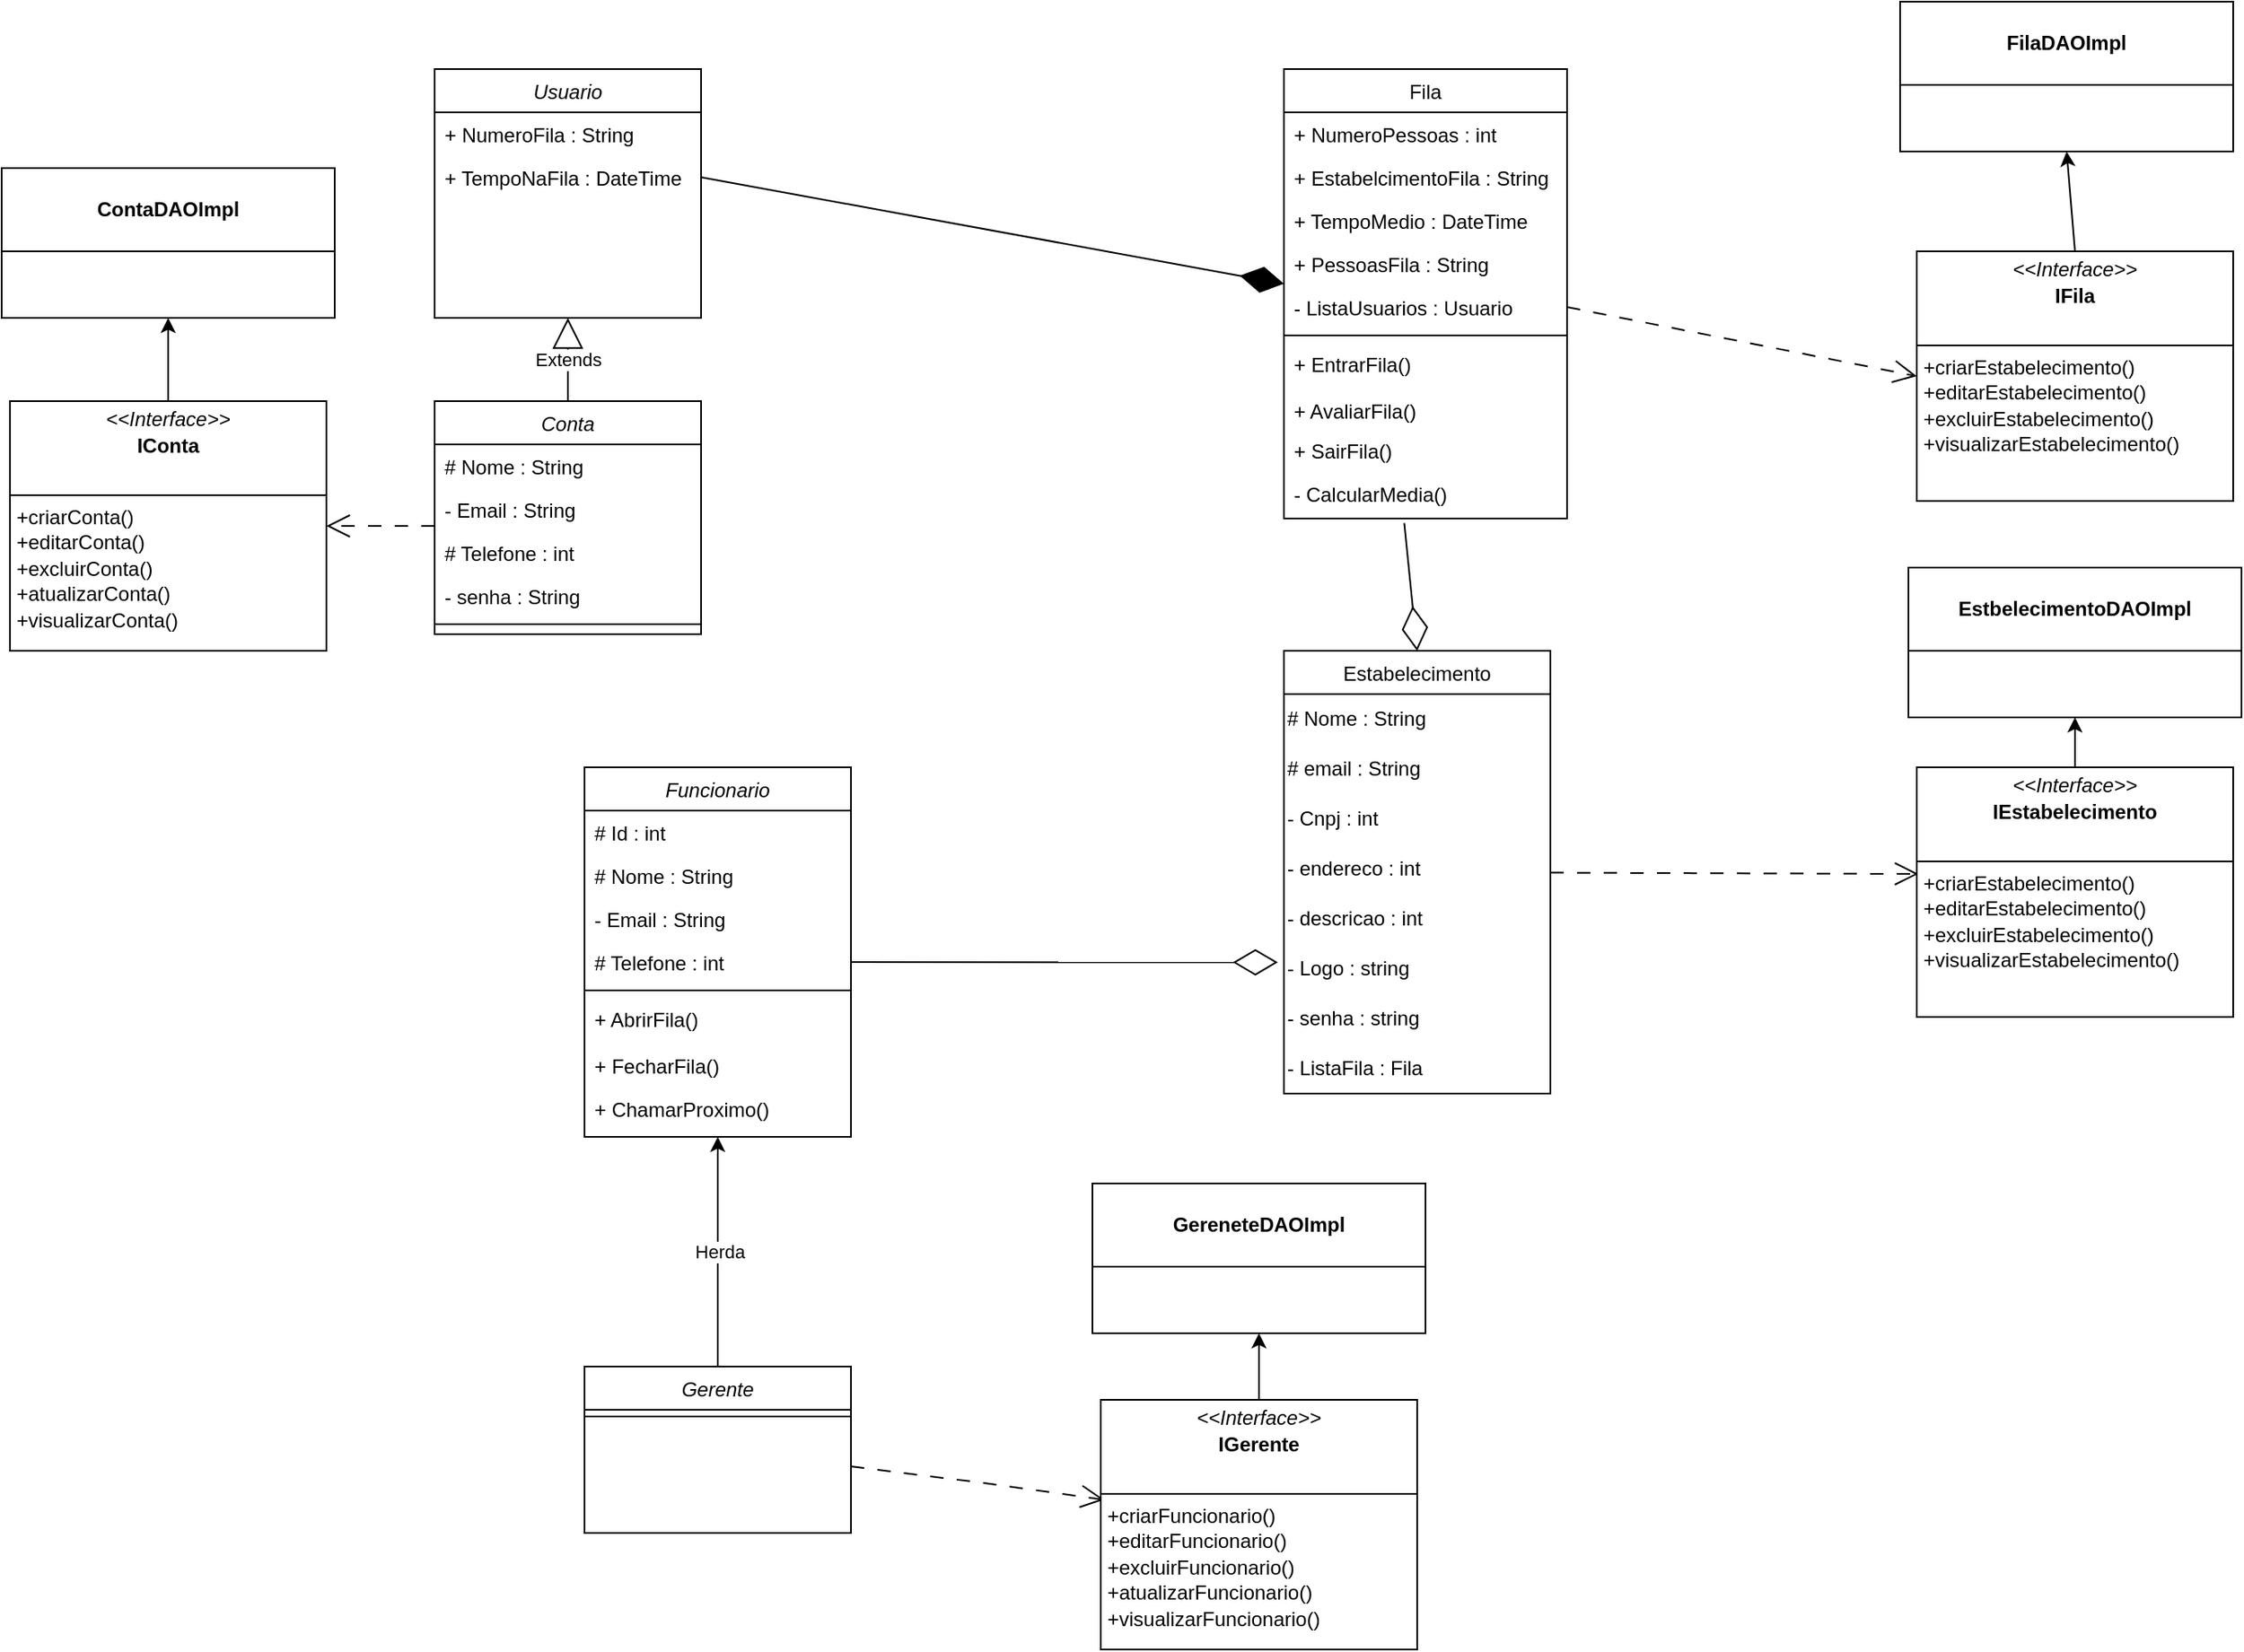 <mxfile version="24.7.12">
  <diagram id="C5RBs43oDa-KdzZeNtuy" name="Page-1">
    <mxGraphModel dx="2754" dy="543" grid="1" gridSize="10" guides="1" tooltips="1" connect="1" arrows="1" fold="1" page="1" pageScale="1" pageWidth="1654" pageHeight="2336" math="0" shadow="0">
      <root>
        <mxCell id="WIyWlLk6GJQsqaUBKTNV-0" />
        <mxCell id="WIyWlLk6GJQsqaUBKTNV-1" parent="WIyWlLk6GJQsqaUBKTNV-0" />
        <mxCell id="zkfFHV4jXpPFQw0GAbJ--0" value="Usuario" style="swimlane;fontStyle=2;align=center;verticalAlign=top;childLayout=stackLayout;horizontal=1;startSize=26;horizontalStack=0;resizeParent=1;resizeLast=0;collapsible=1;marginBottom=0;rounded=0;shadow=0;strokeWidth=1;" parent="WIyWlLk6GJQsqaUBKTNV-1" vertex="1">
          <mxGeometry x="40" y="50.5" width="160" height="149.5" as="geometry">
            <mxRectangle x="230" y="140" width="160" height="26" as="alternateBounds" />
          </mxGeometry>
        </mxCell>
        <mxCell id="zkfFHV4jXpPFQw0GAbJ--3" value="+ NumeroFila : String" style="text;align=left;verticalAlign=top;spacingLeft=4;spacingRight=4;overflow=hidden;rotatable=0;points=[[0,0.5],[1,0.5]];portConstraint=eastwest;rounded=0;shadow=0;html=0;" parent="zkfFHV4jXpPFQw0GAbJ--0" vertex="1">
          <mxGeometry y="26" width="160" height="26" as="geometry" />
        </mxCell>
        <mxCell id="OesuPlGBDJVTXgy9u66--10" value="+ TempoNaFila : DateTime" style="text;align=left;verticalAlign=top;spacingLeft=4;spacingRight=4;overflow=hidden;rotatable=0;points=[[0,0.5],[1,0.5]];portConstraint=eastwest;rounded=0;shadow=0;html=0;" parent="zkfFHV4jXpPFQw0GAbJ--0" vertex="1">
          <mxGeometry y="52" width="160" height="26" as="geometry" />
        </mxCell>
        <mxCell id="zkfFHV4jXpPFQw0GAbJ--13" value="Estabelecimento" style="swimlane;fontStyle=0;align=center;verticalAlign=top;childLayout=stackLayout;horizontal=1;startSize=26;horizontalStack=0;resizeParent=1;resizeLast=0;collapsible=1;marginBottom=0;rounded=0;shadow=0;strokeWidth=1;" parent="WIyWlLk6GJQsqaUBKTNV-1" vertex="1">
          <mxGeometry x="550" y="400" width="160" height="266" as="geometry">
            <mxRectangle x="460" y="428" width="170" height="26" as="alternateBounds" />
          </mxGeometry>
        </mxCell>
        <mxCell id="OxZJfz9U__2TdvTZLfFU-8" value="# Nome : String" style="text;html=1;align=left;verticalAlign=middle;resizable=0;points=[];autosize=1;strokeColor=none;fillColor=none;" parent="zkfFHV4jXpPFQw0GAbJ--13" vertex="1">
          <mxGeometry y="26" width="160" height="30" as="geometry" />
        </mxCell>
        <mxCell id="OesuPlGBDJVTXgy9u66--11" value="# email : String" style="text;html=1;align=left;verticalAlign=middle;resizable=0;points=[];autosize=1;strokeColor=none;fillColor=none;" parent="zkfFHV4jXpPFQw0GAbJ--13" vertex="1">
          <mxGeometry y="56" width="160" height="30" as="geometry" />
        </mxCell>
        <mxCell id="OxZJfz9U__2TdvTZLfFU-9" value="- Cnpj : int&amp;nbsp;" style="text;html=1;align=left;verticalAlign=middle;resizable=0;points=[];autosize=1;strokeColor=none;fillColor=none;" parent="zkfFHV4jXpPFQw0GAbJ--13" vertex="1">
          <mxGeometry y="86" width="160" height="30" as="geometry" />
        </mxCell>
        <mxCell id="OesuPlGBDJVTXgy9u66--12" value="- endereco : int&amp;nbsp;" style="text;html=1;align=left;verticalAlign=middle;resizable=0;points=[];autosize=1;strokeColor=none;fillColor=none;" parent="zkfFHV4jXpPFQw0GAbJ--13" vertex="1">
          <mxGeometry y="116" width="160" height="30" as="geometry" />
        </mxCell>
        <mxCell id="OesuPlGBDJVTXgy9u66--13" value="- descricao : int&amp;nbsp;" style="text;html=1;align=left;verticalAlign=middle;resizable=0;points=[];autosize=1;strokeColor=none;fillColor=none;" parent="zkfFHV4jXpPFQw0GAbJ--13" vertex="1">
          <mxGeometry y="146" width="160" height="30" as="geometry" />
        </mxCell>
        <mxCell id="On1VSX9t7UI9MAVcBXqq-23" value="- Logo : string&amp;nbsp;" style="text;html=1;align=left;verticalAlign=middle;resizable=0;points=[];autosize=1;strokeColor=none;fillColor=none;" parent="zkfFHV4jXpPFQw0GAbJ--13" vertex="1">
          <mxGeometry y="176" width="160" height="30" as="geometry" />
        </mxCell>
        <mxCell id="OesuPlGBDJVTXgy9u66--14" value="- senha : string&amp;nbsp;" style="text;html=1;align=left;verticalAlign=middle;resizable=0;points=[];autosize=1;strokeColor=none;fillColor=none;" parent="zkfFHV4jXpPFQw0GAbJ--13" vertex="1">
          <mxGeometry y="206" width="160" height="30" as="geometry" />
        </mxCell>
        <mxCell id="ripalVxp7wWvwYJBBbgD-6" value="- ListaFila : Fila" style="text;html=1;align=left;verticalAlign=middle;resizable=0;points=[];autosize=1;strokeColor=none;fillColor=none;" parent="zkfFHV4jXpPFQw0GAbJ--13" vertex="1">
          <mxGeometry y="236" width="160" height="30" as="geometry" />
        </mxCell>
        <mxCell id="zkfFHV4jXpPFQw0GAbJ--17" value="Fila" style="swimlane;fontStyle=0;align=center;verticalAlign=top;childLayout=stackLayout;horizontal=1;startSize=26;horizontalStack=0;resizeParent=1;resizeLast=0;collapsible=1;marginBottom=0;rounded=0;shadow=0;strokeWidth=1;" parent="WIyWlLk6GJQsqaUBKTNV-1" vertex="1">
          <mxGeometry x="550" y="50.5" width="170" height="270" as="geometry">
            <mxRectangle x="550" y="140" width="160" height="26" as="alternateBounds" />
          </mxGeometry>
        </mxCell>
        <mxCell id="zkfFHV4jXpPFQw0GAbJ--18" value="+ NumeroPessoas : int" style="text;align=left;verticalAlign=top;spacingLeft=4;spacingRight=4;overflow=hidden;rotatable=0;points=[[0,0.5],[1,0.5]];portConstraint=eastwest;" parent="zkfFHV4jXpPFQw0GAbJ--17" vertex="1">
          <mxGeometry y="26" width="170" height="26" as="geometry" />
        </mxCell>
        <mxCell id="zkfFHV4jXpPFQw0GAbJ--19" value="+ EstabelcimentoFila : String" style="text;align=left;verticalAlign=top;spacingLeft=4;spacingRight=4;overflow=hidden;rotatable=0;points=[[0,0.5],[1,0.5]];portConstraint=eastwest;rounded=0;shadow=0;html=0;" parent="zkfFHV4jXpPFQw0GAbJ--17" vertex="1">
          <mxGeometry y="52" width="170" height="26" as="geometry" />
        </mxCell>
        <mxCell id="zkfFHV4jXpPFQw0GAbJ--20" value="+ TempoMedio : DateTime" style="text;align=left;verticalAlign=top;spacingLeft=4;spacingRight=4;overflow=hidden;rotatable=0;points=[[0,0.5],[1,0.5]];portConstraint=eastwest;rounded=0;shadow=0;html=0;" parent="zkfFHV4jXpPFQw0GAbJ--17" vertex="1">
          <mxGeometry y="78" width="170" height="26" as="geometry" />
        </mxCell>
        <mxCell id="zkfFHV4jXpPFQw0GAbJ--21" value="+ PessoasFila : String" style="text;align=left;verticalAlign=top;spacingLeft=4;spacingRight=4;overflow=hidden;rotatable=0;points=[[0,0.5],[1,0.5]];portConstraint=eastwest;rounded=0;shadow=0;html=0;" parent="zkfFHV4jXpPFQw0GAbJ--17" vertex="1">
          <mxGeometry y="104" width="170" height="26" as="geometry" />
        </mxCell>
        <mxCell id="ripalVxp7wWvwYJBBbgD-1" value="- ListaUsuarios : Usuario" style="text;align=left;verticalAlign=top;spacingLeft=4;spacingRight=4;overflow=hidden;rotatable=0;points=[[0,0.5],[1,0.5]];portConstraint=eastwest;rounded=0;shadow=0;html=0;" parent="zkfFHV4jXpPFQw0GAbJ--17" vertex="1">
          <mxGeometry y="130" width="170" height="26" as="geometry" />
        </mxCell>
        <mxCell id="OxZJfz9U__2TdvTZLfFU-6" value="" style="line;html=1;strokeWidth=1;align=left;verticalAlign=middle;spacingTop=-1;spacingLeft=3;spacingRight=3;rotatable=0;labelPosition=right;points=[];portConstraint=eastwest;" parent="zkfFHV4jXpPFQw0GAbJ--17" vertex="1">
          <mxGeometry y="156" width="170" height="8" as="geometry" />
        </mxCell>
        <mxCell id="On1VSX9t7UI9MAVcBXqq-22" value="+ EntrarFila()" style="text;align=left;verticalAlign=top;spacingLeft=4;spacingRight=4;overflow=hidden;rotatable=0;points=[[0,0.5],[1,0.5]];portConstraint=eastwest;" parent="zkfFHV4jXpPFQw0GAbJ--17" vertex="1">
          <mxGeometry y="164" width="170" height="28" as="geometry" />
        </mxCell>
        <mxCell id="OxZJfz9U__2TdvTZLfFU-2" value="+ AvaliarFila()" style="text;align=left;verticalAlign=top;spacingLeft=4;spacingRight=4;overflow=hidden;rotatable=0;points=[[0,0.5],[1,0.5]];portConstraint=eastwest;rounded=0;shadow=0;html=0;" parent="zkfFHV4jXpPFQw0GAbJ--17" vertex="1">
          <mxGeometry y="192" width="170" height="24" as="geometry" />
        </mxCell>
        <mxCell id="OxZJfz9U__2TdvTZLfFU-1" value="+ SairFila()" style="text;align=left;verticalAlign=top;spacingLeft=4;spacingRight=4;overflow=hidden;rotatable=0;points=[[0,0.5],[1,0.5]];portConstraint=eastwest;rounded=0;shadow=0;html=0;" parent="zkfFHV4jXpPFQw0GAbJ--17" vertex="1">
          <mxGeometry y="216" width="170" height="26" as="geometry" />
        </mxCell>
        <mxCell id="OxZJfz9U__2TdvTZLfFU-7" value="- CalcularMedia()" style="text;align=left;verticalAlign=top;spacingLeft=4;spacingRight=4;overflow=hidden;rotatable=0;points=[[0,0.5],[1,0.5]];portConstraint=eastwest;" parent="zkfFHV4jXpPFQw0GAbJ--17" vertex="1">
          <mxGeometry y="242" width="170" height="28" as="geometry" />
        </mxCell>
        <mxCell id="On1VSX9t7UI9MAVcBXqq-0" value="Funcionario" style="swimlane;fontStyle=2;align=center;verticalAlign=top;childLayout=stackLayout;horizontal=1;startSize=26;horizontalStack=0;resizeParent=1;resizeLast=0;collapsible=1;marginBottom=0;rounded=0;shadow=0;strokeWidth=1;" parent="WIyWlLk6GJQsqaUBKTNV-1" vertex="1">
          <mxGeometry x="130" y="470" width="160" height="222" as="geometry">
            <mxRectangle x="230" y="140" width="160" height="26" as="alternateBounds" />
          </mxGeometry>
        </mxCell>
        <mxCell id="On1VSX9t7UI9MAVcBXqq-10" value="# Id : int" style="text;align=left;verticalAlign=top;spacingLeft=4;spacingRight=4;overflow=hidden;rotatable=0;points=[[0,0.5],[1,0.5]];portConstraint=eastwest;rounded=0;shadow=0;html=0;" parent="On1VSX9t7UI9MAVcBXqq-0" vertex="1">
          <mxGeometry y="26" width="160" height="26" as="geometry" />
        </mxCell>
        <mxCell id="On1VSX9t7UI9MAVcBXqq-1" value="# Nome : String" style="text;align=left;verticalAlign=top;spacingLeft=4;spacingRight=4;overflow=hidden;rotatable=0;points=[[0,0.5],[1,0.5]];portConstraint=eastwest;" parent="On1VSX9t7UI9MAVcBXqq-0" vertex="1">
          <mxGeometry y="52" width="160" height="26" as="geometry" />
        </mxCell>
        <mxCell id="On1VSX9t7UI9MAVcBXqq-2" value="- Email : String" style="text;align=left;verticalAlign=top;spacingLeft=4;spacingRight=4;overflow=hidden;rotatable=0;points=[[0,0.5],[1,0.5]];portConstraint=eastwest;rounded=0;shadow=0;html=0;" parent="On1VSX9t7UI9MAVcBXqq-0" vertex="1">
          <mxGeometry y="78" width="160" height="26" as="geometry" />
        </mxCell>
        <mxCell id="On1VSX9t7UI9MAVcBXqq-4" value="# Telefone : int" style="text;align=left;verticalAlign=top;spacingLeft=4;spacingRight=4;overflow=hidden;rotatable=0;points=[[0,0.5],[1,0.5]];portConstraint=eastwest;rounded=0;shadow=0;html=0;" parent="On1VSX9t7UI9MAVcBXqq-0" vertex="1">
          <mxGeometry y="104" width="160" height="26" as="geometry" />
        </mxCell>
        <mxCell id="On1VSX9t7UI9MAVcBXqq-5" value="" style="line;html=1;strokeWidth=1;align=left;verticalAlign=middle;spacingTop=-1;spacingLeft=3;spacingRight=3;rotatable=0;labelPosition=right;points=[];portConstraint=eastwest;" parent="On1VSX9t7UI9MAVcBXqq-0" vertex="1">
          <mxGeometry y="130" width="160" height="8" as="geometry" />
        </mxCell>
        <mxCell id="On1VSX9t7UI9MAVcBXqq-6" value="+ AbrirFila()" style="text;align=left;verticalAlign=top;spacingLeft=4;spacingRight=4;overflow=hidden;rotatable=0;points=[[0,0.5],[1,0.5]];portConstraint=eastwest;" parent="On1VSX9t7UI9MAVcBXqq-0" vertex="1">
          <mxGeometry y="138" width="160" height="28" as="geometry" />
        </mxCell>
        <mxCell id="On1VSX9t7UI9MAVcBXqq-7" value="+ FecharFila()" style="text;align=left;verticalAlign=top;spacingLeft=4;spacingRight=4;overflow=hidden;rotatable=0;points=[[0,0.5],[1,0.5]];portConstraint=eastwest;rounded=0;shadow=0;html=0;" parent="On1VSX9t7UI9MAVcBXqq-0" vertex="1">
          <mxGeometry y="166" width="160" height="26" as="geometry" />
        </mxCell>
        <mxCell id="On1VSX9t7UI9MAVcBXqq-8" value="+ ChamarProximo()" style="text;align=left;verticalAlign=top;spacingLeft=4;spacingRight=4;overflow=hidden;rotatable=0;points=[[0,0.5],[1,0.5]];portConstraint=eastwest;rounded=0;shadow=0;html=0;" parent="On1VSX9t7UI9MAVcBXqq-0" vertex="1">
          <mxGeometry y="192" width="160" height="24" as="geometry" />
        </mxCell>
        <mxCell id="On1VSX9t7UI9MAVcBXqq-11" value="Gerente" style="swimlane;fontStyle=2;align=center;verticalAlign=top;childLayout=stackLayout;horizontal=1;startSize=26;horizontalStack=0;resizeParent=1;resizeLast=0;collapsible=1;marginBottom=0;rounded=0;shadow=0;strokeWidth=1;" parent="WIyWlLk6GJQsqaUBKTNV-1" vertex="1">
          <mxGeometry x="130" y="830" width="160" height="100" as="geometry">
            <mxRectangle x="230" y="140" width="160" height="26" as="alternateBounds" />
          </mxGeometry>
        </mxCell>
        <mxCell id="On1VSX9t7UI9MAVcBXqq-16" value="" style="line;html=1;strokeWidth=1;align=left;verticalAlign=middle;spacingTop=-1;spacingLeft=3;spacingRight=3;rotatable=0;labelPosition=right;points=[];portConstraint=eastwest;" parent="On1VSX9t7UI9MAVcBXqq-11" vertex="1">
          <mxGeometry y="26" width="160" height="8" as="geometry" />
        </mxCell>
        <mxCell id="On1VSX9t7UI9MAVcBXqq-20" value="" style="endArrow=classic;html=1;rounded=0;entryX=0.5;entryY=1;entryDx=0;entryDy=0;" parent="WIyWlLk6GJQsqaUBKTNV-1" source="On1VSX9t7UI9MAVcBXqq-11" target="On1VSX9t7UI9MAVcBXqq-0" edge="1">
          <mxGeometry width="50" height="50" relative="1" as="geometry">
            <mxPoint x="410" y="840" as="sourcePoint" />
            <mxPoint x="460" y="790" as="targetPoint" />
          </mxGeometry>
        </mxCell>
        <mxCell id="On1VSX9t7UI9MAVcBXqq-21" value="Herda" style="edgeLabel;html=1;align=center;verticalAlign=middle;resizable=0;points=[];" parent="On1VSX9t7UI9MAVcBXqq-20" vertex="1" connectable="0">
          <mxGeometry x="0.003" y="-1" relative="1" as="geometry">
            <mxPoint as="offset" />
          </mxGeometry>
        </mxCell>
        <mxCell id="jVjZhrkkTO59GXkHHRrO-0" value="Conta" style="swimlane;fontStyle=2;align=center;verticalAlign=top;childLayout=stackLayout;horizontal=1;startSize=26;horizontalStack=0;resizeParent=1;resizeLast=0;collapsible=1;marginBottom=0;rounded=0;shadow=0;strokeWidth=1;" parent="WIyWlLk6GJQsqaUBKTNV-1" vertex="1">
          <mxGeometry x="40" y="250" width="160" height="140" as="geometry">
            <mxRectangle x="230" y="140" width="160" height="26" as="alternateBounds" />
          </mxGeometry>
        </mxCell>
        <mxCell id="jVjZhrkkTO59GXkHHRrO-1" value="# Nome : String" style="text;align=left;verticalAlign=top;spacingLeft=4;spacingRight=4;overflow=hidden;rotatable=0;points=[[0,0.5],[1,0.5]];portConstraint=eastwest;" parent="jVjZhrkkTO59GXkHHRrO-0" vertex="1">
          <mxGeometry y="26" width="160" height="26" as="geometry" />
        </mxCell>
        <mxCell id="jVjZhrkkTO59GXkHHRrO-2" value="- Email : String" style="text;align=left;verticalAlign=top;spacingLeft=4;spacingRight=4;overflow=hidden;rotatable=0;points=[[0,0.5],[1,0.5]];portConstraint=eastwest;rounded=0;shadow=0;html=0;" parent="jVjZhrkkTO59GXkHHRrO-0" vertex="1">
          <mxGeometry y="52" width="160" height="26" as="geometry" />
        </mxCell>
        <mxCell id="jVjZhrkkTO59GXkHHRrO-4" value="# Telefone : int" style="text;align=left;verticalAlign=top;spacingLeft=4;spacingRight=4;overflow=hidden;rotatable=0;points=[[0,0.5],[1,0.5]];portConstraint=eastwest;rounded=0;shadow=0;html=0;" parent="jVjZhrkkTO59GXkHHRrO-0" vertex="1">
          <mxGeometry y="78" width="160" height="26" as="geometry" />
        </mxCell>
        <mxCell id="OesuPlGBDJVTXgy9u66--15" value="- senha : String" style="text;align=left;verticalAlign=top;spacingLeft=4;spacingRight=4;overflow=hidden;rotatable=0;points=[[0,0.5],[1,0.5]];portConstraint=eastwest;rounded=0;shadow=0;html=0;" parent="jVjZhrkkTO59GXkHHRrO-0" vertex="1">
          <mxGeometry y="104" width="160" height="26" as="geometry" />
        </mxCell>
        <mxCell id="jVjZhrkkTO59GXkHHRrO-5" value="" style="line;html=1;strokeWidth=1;align=left;verticalAlign=middle;spacingTop=-1;spacingLeft=3;spacingRight=3;rotatable=0;labelPosition=right;points=[];portConstraint=eastwest;" parent="jVjZhrkkTO59GXkHHRrO-0" vertex="1">
          <mxGeometry y="130" width="160" height="8" as="geometry" />
        </mxCell>
        <mxCell id="ripalVxp7wWvwYJBBbgD-0" value="" style="endArrow=diamondThin;endFill=1;endSize=24;html=1;rounded=0;entryX=0;entryY=0.962;entryDx=0;entryDy=0;entryPerimeter=0;exitX=1;exitY=0.5;exitDx=0;exitDy=0;" parent="WIyWlLk6GJQsqaUBKTNV-1" source="OesuPlGBDJVTXgy9u66--10" target="zkfFHV4jXpPFQw0GAbJ--21" edge="1">
          <mxGeometry width="160" relative="1" as="geometry">
            <mxPoint x="190" y="110" as="sourcePoint" />
            <mxPoint x="480" y="240" as="targetPoint" />
          </mxGeometry>
        </mxCell>
        <mxCell id="ripalVxp7wWvwYJBBbgD-2" value="" style="endArrow=diamondThin;endFill=0;endSize=24;html=1;rounded=0;exitX=0.425;exitY=1.098;exitDx=0;exitDy=0;exitPerimeter=0;entryX=0.5;entryY=0;entryDx=0;entryDy=0;" parent="WIyWlLk6GJQsqaUBKTNV-1" source="OxZJfz9U__2TdvTZLfFU-7" target="zkfFHV4jXpPFQw0GAbJ--13" edge="1">
          <mxGeometry width="160" relative="1" as="geometry">
            <mxPoint x="320" y="340" as="sourcePoint" />
            <mxPoint x="638.321" y="408" as="targetPoint" />
          </mxGeometry>
        </mxCell>
        <mxCell id="ripalVxp7wWvwYJBBbgD-4" value="" style="endArrow=diamondThin;endFill=0;endSize=24;html=1;rounded=0;entryX=-0.023;entryY=0.372;entryDx=0;entryDy=0;entryPerimeter=0;exitX=1;exitY=0.5;exitDx=0;exitDy=0;" parent="WIyWlLk6GJQsqaUBKTNV-1" source="On1VSX9t7UI9MAVcBXqq-4" target="On1VSX9t7UI9MAVcBXqq-23" edge="1">
          <mxGeometry width="160" relative="1" as="geometry">
            <mxPoint x="320" y="340" as="sourcePoint" />
            <mxPoint x="480" y="340" as="targetPoint" />
          </mxGeometry>
        </mxCell>
        <mxCell id="ripalVxp7wWvwYJBBbgD-5" value="Extends" style="endArrow=block;endSize=16;endFill=0;html=1;rounded=0;exitX=0.5;exitY=0;exitDx=0;exitDy=0;entryX=0.5;entryY=1;entryDx=0;entryDy=0;" parent="WIyWlLk6GJQsqaUBKTNV-1" source="jVjZhrkkTO59GXkHHRrO-0" target="zkfFHV4jXpPFQw0GAbJ--0" edge="1">
          <mxGeometry width="160" relative="1" as="geometry">
            <mxPoint x="320" y="210" as="sourcePoint" />
            <mxPoint x="100" y="180" as="targetPoint" />
          </mxGeometry>
        </mxCell>
        <mxCell id="ugcQW6gwYXr4OQDN5RNC-0" value="" style="endArrow=open;html=1;rounded=0;dashed=1;dashPattern=8 8;endFill=0;strokeWidth=1;endSize=12;entryX=0.005;entryY=0.427;entryDx=0;entryDy=0;entryPerimeter=0;" parent="WIyWlLk6GJQsqaUBKTNV-1" source="zkfFHV4jXpPFQw0GAbJ--13" target="OesuPlGBDJVTXgy9u66--1" edge="1">
          <mxGeometry width="50" height="50" relative="1" as="geometry">
            <mxPoint x="590" y="530" as="sourcePoint" />
            <mxPoint x="980" y="474.659" as="targetPoint" />
          </mxGeometry>
        </mxCell>
        <mxCell id="ugcQW6gwYXr4OQDN5RNC-9" value="EstbelecimentoDAOImpl" style="swimlane;whiteSpace=wrap;html=1;startSize=50;" parent="WIyWlLk6GJQsqaUBKTNV-1" vertex="1">
          <mxGeometry x="925" y="350" width="200" height="90" as="geometry" />
        </mxCell>
        <mxCell id="ugcQW6gwYXr4OQDN5RNC-10" value="" style="endArrow=classic;html=1;rounded=0;exitX=0.5;exitY=0;exitDx=0;exitDy=0;" parent="WIyWlLk6GJQsqaUBKTNV-1" source="OesuPlGBDJVTXgy9u66--1" target="ugcQW6gwYXr4OQDN5RNC-9" edge="1">
          <mxGeometry width="50" height="50" relative="1" as="geometry">
            <mxPoint x="1088.741" y="320" as="sourcePoint" />
            <mxPoint x="630" y="390" as="targetPoint" />
          </mxGeometry>
        </mxCell>
        <mxCell id="ugcQW6gwYXr4OQDN5RNC-40" value="" style="endArrow=open;html=1;rounded=0;dashed=1;dashPattern=8 8;endFill=0;strokeWidth=1;endSize=12;entryX=0.011;entryY=0.4;entryDx=0;entryDy=0;entryPerimeter=0;" parent="WIyWlLk6GJQsqaUBKTNV-1" source="On1VSX9t7UI9MAVcBXqq-11" target="OesuPlGBDJVTXgy9u66--0" edge="1">
          <mxGeometry width="50" height="50" relative="1" as="geometry">
            <mxPoint x="730" y="518" as="sourcePoint" />
            <mxPoint x="430" y="912.836" as="targetPoint" />
            <Array as="points">
              <mxPoint x="370" y="900" />
            </Array>
          </mxGeometry>
        </mxCell>
        <mxCell id="OesuPlGBDJVTXgy9u66--0" value="&lt;p style=&quot;margin: 4px 0px 0px; text-align: center; line-height: 130%;&quot;&gt;&lt;i&gt;&amp;lt;&amp;lt;Interface&amp;gt;&amp;gt;&lt;/i&gt;&lt;br&gt;&lt;b&gt;IGerente&lt;/b&gt;&lt;/p&gt;&lt;br&gt;&lt;hr size=&quot;1&quot; style=&quot;border-style: solid; line-height: 130%;&quot;&gt;&lt;p style=&quot;margin: 0px 0px 0px 4px; line-height: 130%;&quot;&gt;&lt;span style=&quot;background-color: initial;&quot;&gt;+criarFuncionario()&lt;/span&gt;&lt;/p&gt;&lt;p style=&quot;margin: 0px 0px 0px 4px; line-height: 130%;&quot;&gt;+editarFuncionario()&lt;br&gt;+excluirFuncionario()&lt;br&gt;+atualizarFuncionario()&lt;/p&gt;&lt;p style=&quot;margin: 0px 0px 0px 4px; line-height: 130%;&quot;&gt;+visualizarFuncionario()&lt;br&gt;&lt;br&gt;&lt;br&gt;&lt;/p&gt;" style="verticalAlign=top;align=left;overflow=fill;html=1;whiteSpace=wrap;" parent="WIyWlLk6GJQsqaUBKTNV-1" vertex="1">
          <mxGeometry x="440" y="850" width="190" height="150" as="geometry" />
        </mxCell>
        <mxCell id="OesuPlGBDJVTXgy9u66--1" value="&lt;p style=&quot;margin: 4px 0px 0px; text-align: center; line-height: 130%;&quot;&gt;&lt;i&gt;&amp;lt;&amp;lt;Interface&amp;gt;&amp;gt;&lt;/i&gt;&lt;br&gt;&lt;b&gt;IEstabelecimento&lt;/b&gt;&lt;/p&gt;&lt;br&gt;&lt;hr size=&quot;1&quot; style=&quot;border-style: solid; line-height: 130%;&quot;&gt;&lt;p style=&quot;margin: 0px 0px 0px 4px; line-height: 130%;&quot;&gt;&lt;span style=&quot;background-color: initial;&quot;&gt;+criarEstabelecimento()&lt;/span&gt;&lt;/p&gt;&lt;p style=&quot;margin: 0px 0px 0px 4px; line-height: 130%;&quot;&gt;+editarEstabelecimento()&lt;br&gt;+excluirEstabelecimento()&lt;br&gt;&lt;/p&gt;&lt;p style=&quot;margin: 0px 0px 0px 4px; line-height: 130%;&quot;&gt;+visualizarEstabelecimento()&lt;br&gt;&lt;br&gt;&lt;br&gt;&lt;/p&gt;" style="verticalAlign=top;align=left;overflow=fill;html=1;whiteSpace=wrap;" parent="WIyWlLk6GJQsqaUBKTNV-1" vertex="1">
          <mxGeometry x="930" y="470" width="190" height="150" as="geometry" />
        </mxCell>
        <mxCell id="OesuPlGBDJVTXgy9u66--2" value="GereneteDAOImpl" style="swimlane;whiteSpace=wrap;html=1;startSize=50;" parent="WIyWlLk6GJQsqaUBKTNV-1" vertex="1">
          <mxGeometry x="435" y="720" width="200" height="90" as="geometry" />
        </mxCell>
        <mxCell id="OesuPlGBDJVTXgy9u66--4" value="" style="endArrow=classic;html=1;rounded=0;exitX=0.5;exitY=0;exitDx=0;exitDy=0;entryX=0.5;entryY=1;entryDx=0;entryDy=0;" parent="WIyWlLk6GJQsqaUBKTNV-1" source="OesuPlGBDJVTXgy9u66--0" target="OesuPlGBDJVTXgy9u66--2" edge="1">
          <mxGeometry width="50" height="50" relative="1" as="geometry">
            <mxPoint x="700" y="900" as="sourcePoint" />
            <mxPoint x="704" y="780" as="targetPoint" />
          </mxGeometry>
        </mxCell>
        <mxCell id="OesuPlGBDJVTXgy9u66--5" value="&lt;p style=&quot;margin: 4px 0px 0px; text-align: center; line-height: 130%;&quot;&gt;&lt;i&gt;&amp;lt;&amp;lt;Interface&amp;gt;&amp;gt;&lt;/i&gt;&lt;br&gt;&lt;b&gt;IConta&lt;/b&gt;&lt;/p&gt;&lt;br&gt;&lt;hr size=&quot;1&quot; style=&quot;border-style: solid; line-height: 130%;&quot;&gt;&lt;p style=&quot;margin: 0px 0px 0px 4px; line-height: 130%;&quot;&gt;&lt;span style=&quot;background-color: initial;&quot;&gt;+criarConta()&lt;/span&gt;&lt;/p&gt;&lt;p style=&quot;margin: 0px 0px 0px 4px; line-height: 130%;&quot;&gt;+editarConta()&lt;br&gt;+excluirConta()&lt;br&gt;+atualizarConta()&lt;/p&gt;&lt;p style=&quot;margin: 0px 0px 0px 4px; line-height: 130%;&quot;&gt;+visualizarConta()&lt;br&gt;&lt;br&gt;&lt;br&gt;&lt;/p&gt;" style="verticalAlign=top;align=left;overflow=fill;html=1;whiteSpace=wrap;" parent="WIyWlLk6GJQsqaUBKTNV-1" vertex="1">
          <mxGeometry x="-215" y="250" width="190" height="150" as="geometry" />
        </mxCell>
        <mxCell id="OesuPlGBDJVTXgy9u66--6" value="" style="endArrow=open;html=1;rounded=0;dashed=1;dashPattern=8 8;endFill=0;strokeWidth=1;endSize=12;entryX=1;entryY=0.5;entryDx=0;entryDy=0;" parent="WIyWlLk6GJQsqaUBKTNV-1" target="OesuPlGBDJVTXgy9u66--5" edge="1">
          <mxGeometry width="50" height="50" relative="1" as="geometry">
            <mxPoint x="40" y="325" as="sourcePoint" />
            <mxPoint x="40" y="610" as="targetPoint" />
            <Array as="points" />
          </mxGeometry>
        </mxCell>
        <mxCell id="OesuPlGBDJVTXgy9u66--7" value="ContaDAOImpl" style="swimlane;whiteSpace=wrap;html=1;startSize=50;" parent="WIyWlLk6GJQsqaUBKTNV-1" vertex="1">
          <mxGeometry x="-220" y="110" width="200" height="90" as="geometry" />
        </mxCell>
        <mxCell id="OesuPlGBDJVTXgy9u66--8" value="" style="endArrow=classic;html=1;rounded=0;entryX=0.5;entryY=1;entryDx=0;entryDy=0;exitX=0.5;exitY=0;exitDx=0;exitDy=0;" parent="WIyWlLk6GJQsqaUBKTNV-1" source="OesuPlGBDJVTXgy9u66--5" target="OesuPlGBDJVTXgy9u66--7" edge="1">
          <mxGeometry width="50" height="50" relative="1" as="geometry">
            <mxPoint x="-120" y="250" as="sourcePoint" />
            <mxPoint x="-130" y="190" as="targetPoint" />
          </mxGeometry>
        </mxCell>
        <mxCell id="LBDKtH2YN8m-7gmaxbZi-0" value="&lt;p style=&quot;margin: 4px 0px 0px; text-align: center; line-height: 130%;&quot;&gt;&lt;i&gt;&amp;lt;&amp;lt;Interface&amp;gt;&amp;gt;&lt;/i&gt;&lt;br&gt;&lt;b&gt;IFila&lt;/b&gt;&lt;/p&gt;&lt;br&gt;&lt;hr size=&quot;1&quot; style=&quot;border-style: solid; line-height: 130%;&quot;&gt;&lt;p style=&quot;margin: 0px 0px 0px 4px; line-height: 130%;&quot;&gt;&lt;span style=&quot;background-color: initial;&quot;&gt;+criarEstabelecimento()&lt;/span&gt;&lt;/p&gt;&lt;p style=&quot;margin: 0px 0px 0px 4px; line-height: 130%;&quot;&gt;+editarEstabelecimento()&lt;br&gt;+excluirEstabelecimento()&lt;br&gt;&lt;/p&gt;&lt;p style=&quot;margin: 0px 0px 0px 4px; line-height: 130%;&quot;&gt;+visualizarEstabelecimento()&lt;br&gt;&lt;br&gt;&lt;br&gt;&lt;/p&gt;" style="verticalAlign=top;align=left;overflow=fill;html=1;whiteSpace=wrap;" vertex="1" parent="WIyWlLk6GJQsqaUBKTNV-1">
          <mxGeometry x="930" y="160" width="190" height="150" as="geometry" />
        </mxCell>
        <mxCell id="LBDKtH2YN8m-7gmaxbZi-1" value="FilaDAOImpl" style="swimlane;whiteSpace=wrap;html=1;startSize=50;" vertex="1" parent="WIyWlLk6GJQsqaUBKTNV-1">
          <mxGeometry x="920" y="10" width="200" height="90" as="geometry" />
        </mxCell>
        <mxCell id="LBDKtH2YN8m-7gmaxbZi-2" value="" style="endArrow=classic;html=1;rounded=0;entryX=0.5;entryY=1;entryDx=0;entryDy=0;exitX=0.5;exitY=0;exitDx=0;exitDy=0;" edge="1" parent="WIyWlLk6GJQsqaUBKTNV-1" source="LBDKtH2YN8m-7gmaxbZi-0" target="LBDKtH2YN8m-7gmaxbZi-1">
          <mxGeometry width="50" height="50" relative="1" as="geometry">
            <mxPoint x="1430" y="500" as="sourcePoint" />
            <mxPoint x="1340" y="340" as="targetPoint" />
            <Array as="points" />
          </mxGeometry>
        </mxCell>
        <mxCell id="LBDKtH2YN8m-7gmaxbZi-3" value="" style="endArrow=open;html=1;rounded=0;dashed=1;dashPattern=8 8;endFill=0;strokeWidth=1;endSize=12;entryX=0;entryY=0.5;entryDx=0;entryDy=0;exitX=1;exitY=0.5;exitDx=0;exitDy=0;" edge="1" parent="WIyWlLk6GJQsqaUBKTNV-1" source="ripalVxp7wWvwYJBBbgD-1" target="LBDKtH2YN8m-7gmaxbZi-0">
          <mxGeometry width="50" height="50" relative="1" as="geometry">
            <mxPoint x="720" y="543" as="sourcePoint" />
            <mxPoint x="941" y="544" as="targetPoint" />
            <Array as="points" />
          </mxGeometry>
        </mxCell>
      </root>
    </mxGraphModel>
  </diagram>
</mxfile>
